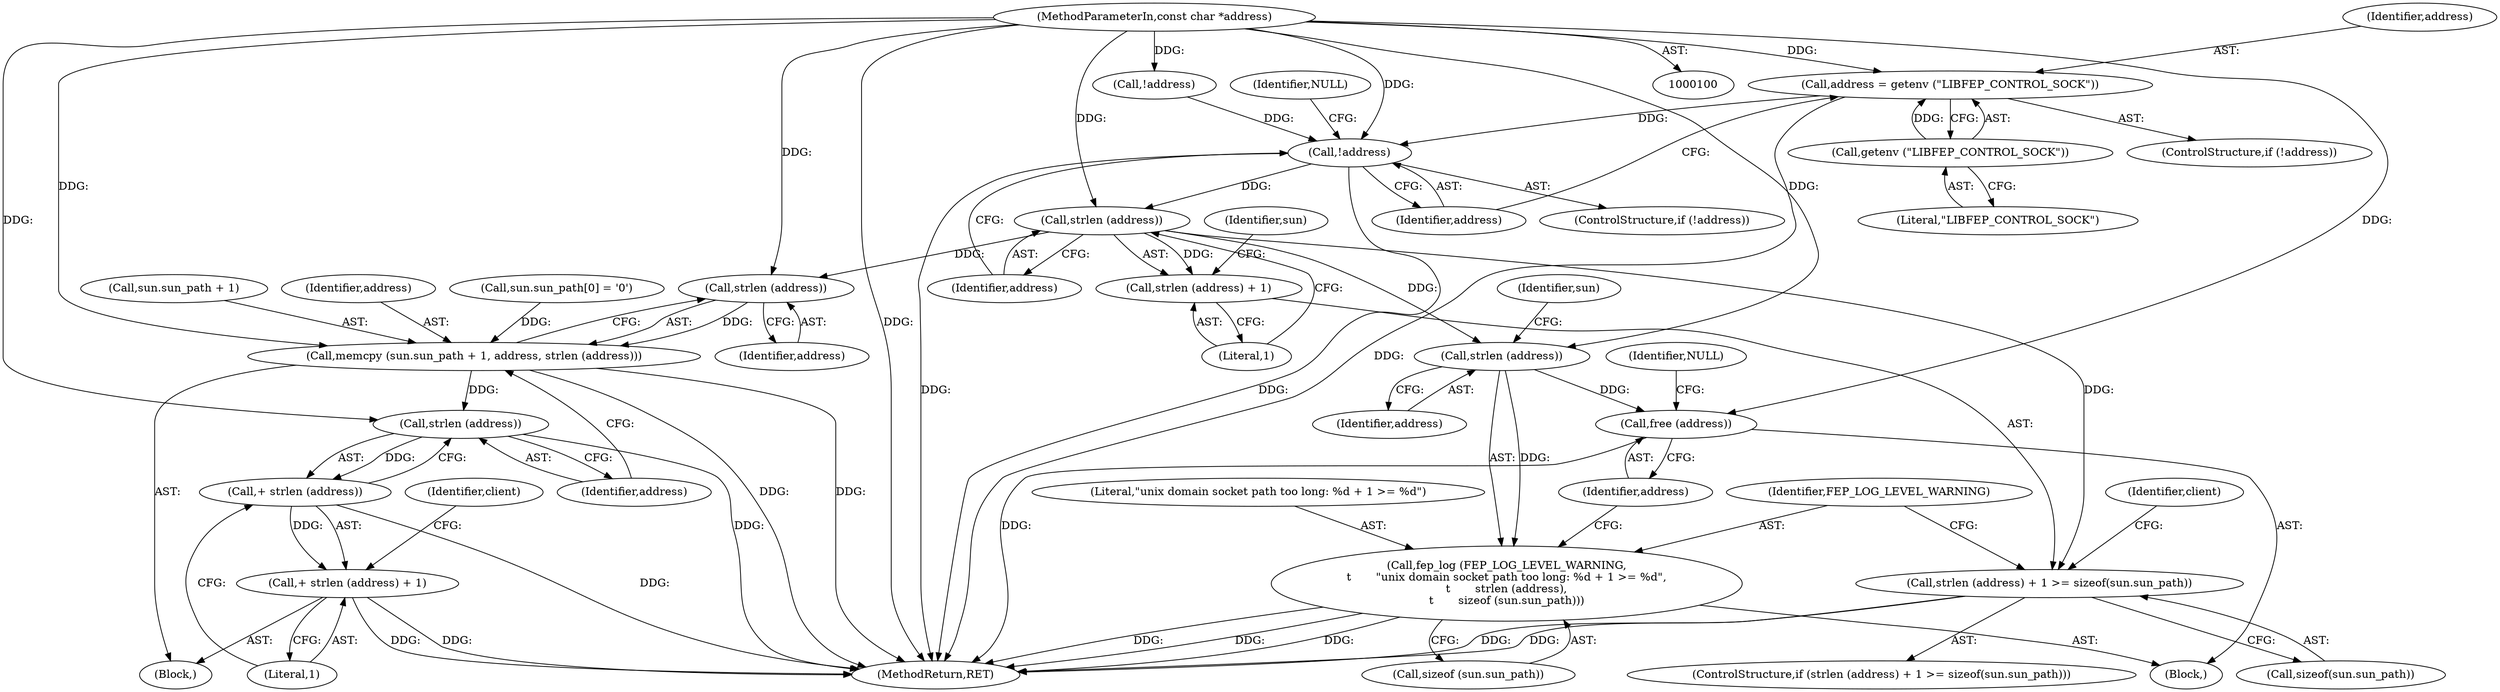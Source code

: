 digraph "0_libfep_293d9d3f_0@API" {
"1000110" [label="(Call,address = getenv (\"LIBFEP_CONTROL_SOCK\"))"];
"1000112" [label="(Call,getenv (\"LIBFEP_CONTROL_SOCK\"))"];
"1000101" [label="(MethodParameterIn,const char *address)"];
"1000115" [label="(Call,!address)"];
"1000122" [label="(Call,strlen (address))"];
"1000120" [label="(Call,strlen (address) + 1 >= sizeof(sun.sun_path))"];
"1000121" [label="(Call,strlen (address) + 1)"];
"1000133" [label="(Call,strlen (address))"];
"1000130" [label="(Call,fep_log (FEP_LOG_LEVEL_WARNING,\n\t       \"unix domain socket path too long: %d + 1 >= %d\",\n\t       strlen (address),\n\t       sizeof (sun.sun_path)))"];
"1000139" [label="(Call,free (address))"];
"1000183" [label="(Call,strlen (address))"];
"1000176" [label="(Call,memcpy (sun.sun_path + 1, address, strlen (address)))"];
"1000187" [label="(Call,strlen (address))"];
"1000186" [label="(Call,+ strlen (address))"];
"1000185" [label="(Call,+ strlen (address) + 1)"];
"1000120" [label="(Call,strlen (address) + 1 >= sizeof(sun.sun_path))"];
"1000137" [label="(Identifier,sun)"];
"1000124" [label="(Literal,1)"];
"1000176" [label="(Call,memcpy (sun.sun_path + 1, address, strlen (address)))"];
"1000121" [label="(Call,strlen (address) + 1)"];
"1000102" [label="(Block,)"];
"1000129" [label="(Block,)"];
"1000184" [label="(Identifier,address)"];
"1000122" [label="(Call,strlen (address))"];
"1000101" [label="(MethodParameterIn,const char *address)"];
"1000127" [label="(Identifier,sun)"];
"1000189" [label="(Literal,1)"];
"1000118" [label="(Identifier,NULL)"];
"1000177" [label="(Call,sun.sun_path + 1)"];
"1000192" [label="(Identifier,client)"];
"1000119" [label="(ControlStructure,if (strlen (address) + 1 >= sizeof(sun.sun_path)))"];
"1000112" [label="(Call,getenv (\"LIBFEP_CONTROL_SOCK\"))"];
"1000139" [label="(Call,free (address))"];
"1000125" [label="(Call,sizeof(sun.sun_path))"];
"1000182" [label="(Identifier,address)"];
"1000114" [label="(ControlStructure,if (!address))"];
"1000107" [label="(ControlStructure,if (!address))"];
"1000186" [label="(Call,+ strlen (address))"];
"1000115" [label="(Call,!address)"];
"1000131" [label="(Identifier,FEP_LOG_LEVEL_WARNING)"];
"1000132" [label="(Literal,\"unix domain socket path too long: %d + 1 >= %d\")"];
"1000188" [label="(Identifier,address)"];
"1000187" [label="(Call,strlen (address))"];
"1000123" [label="(Identifier,address)"];
"1000183" [label="(Call,strlen (address))"];
"1000116" [label="(Identifier,address)"];
"1000133" [label="(Call,strlen (address))"];
"1000111" [label="(Identifier,address)"];
"1000113" [label="(Literal,\"LIBFEP_CONTROL_SOCK\")"];
"1000134" [label="(Identifier,address)"];
"1000169" [label="(Call,sun.sun_path[0] = '\0')"];
"1000140" [label="(Identifier,address)"];
"1000108" [label="(Call,!address)"];
"1000142" [label="(Identifier,NULL)"];
"1000135" [label="(Call,sizeof (sun.sun_path))"];
"1000235" [label="(MethodReturn,RET)"];
"1000130" [label="(Call,fep_log (FEP_LOG_LEVEL_WARNING,\n\t       \"unix domain socket path too long: %d + 1 >= %d\",\n\t       strlen (address),\n\t       sizeof (sun.sun_path)))"];
"1000185" [label="(Call,+ strlen (address) + 1)"];
"1000144" [label="(Identifier,client)"];
"1000110" [label="(Call,address = getenv (\"LIBFEP_CONTROL_SOCK\"))"];
"1000110" -> "1000107"  [label="AST: "];
"1000110" -> "1000112"  [label="CFG: "];
"1000111" -> "1000110"  [label="AST: "];
"1000112" -> "1000110"  [label="AST: "];
"1000116" -> "1000110"  [label="CFG: "];
"1000110" -> "1000235"  [label="DDG: "];
"1000112" -> "1000110"  [label="DDG: "];
"1000101" -> "1000110"  [label="DDG: "];
"1000110" -> "1000115"  [label="DDG: "];
"1000112" -> "1000113"  [label="CFG: "];
"1000113" -> "1000112"  [label="AST: "];
"1000101" -> "1000100"  [label="AST: "];
"1000101" -> "1000235"  [label="DDG: "];
"1000101" -> "1000108"  [label="DDG: "];
"1000101" -> "1000115"  [label="DDG: "];
"1000101" -> "1000122"  [label="DDG: "];
"1000101" -> "1000133"  [label="DDG: "];
"1000101" -> "1000139"  [label="DDG: "];
"1000101" -> "1000176"  [label="DDG: "];
"1000101" -> "1000183"  [label="DDG: "];
"1000101" -> "1000187"  [label="DDG: "];
"1000115" -> "1000114"  [label="AST: "];
"1000115" -> "1000116"  [label="CFG: "];
"1000116" -> "1000115"  [label="AST: "];
"1000118" -> "1000115"  [label="CFG: "];
"1000123" -> "1000115"  [label="CFG: "];
"1000115" -> "1000235"  [label="DDG: "];
"1000115" -> "1000235"  [label="DDG: "];
"1000108" -> "1000115"  [label="DDG: "];
"1000115" -> "1000122"  [label="DDG: "];
"1000122" -> "1000121"  [label="AST: "];
"1000122" -> "1000123"  [label="CFG: "];
"1000123" -> "1000122"  [label="AST: "];
"1000124" -> "1000122"  [label="CFG: "];
"1000122" -> "1000120"  [label="DDG: "];
"1000122" -> "1000121"  [label="DDG: "];
"1000122" -> "1000133"  [label="DDG: "];
"1000122" -> "1000183"  [label="DDG: "];
"1000120" -> "1000119"  [label="AST: "];
"1000120" -> "1000125"  [label="CFG: "];
"1000121" -> "1000120"  [label="AST: "];
"1000125" -> "1000120"  [label="AST: "];
"1000131" -> "1000120"  [label="CFG: "];
"1000144" -> "1000120"  [label="CFG: "];
"1000120" -> "1000235"  [label="DDG: "];
"1000120" -> "1000235"  [label="DDG: "];
"1000121" -> "1000124"  [label="CFG: "];
"1000124" -> "1000121"  [label="AST: "];
"1000127" -> "1000121"  [label="CFG: "];
"1000133" -> "1000130"  [label="AST: "];
"1000133" -> "1000134"  [label="CFG: "];
"1000134" -> "1000133"  [label="AST: "];
"1000137" -> "1000133"  [label="CFG: "];
"1000133" -> "1000130"  [label="DDG: "];
"1000133" -> "1000139"  [label="DDG: "];
"1000130" -> "1000129"  [label="AST: "];
"1000130" -> "1000135"  [label="CFG: "];
"1000131" -> "1000130"  [label="AST: "];
"1000132" -> "1000130"  [label="AST: "];
"1000135" -> "1000130"  [label="AST: "];
"1000140" -> "1000130"  [label="CFG: "];
"1000130" -> "1000235"  [label="DDG: "];
"1000130" -> "1000235"  [label="DDG: "];
"1000130" -> "1000235"  [label="DDG: "];
"1000139" -> "1000129"  [label="AST: "];
"1000139" -> "1000140"  [label="CFG: "];
"1000140" -> "1000139"  [label="AST: "];
"1000142" -> "1000139"  [label="CFG: "];
"1000139" -> "1000235"  [label="DDG: "];
"1000183" -> "1000176"  [label="AST: "];
"1000183" -> "1000184"  [label="CFG: "];
"1000184" -> "1000183"  [label="AST: "];
"1000176" -> "1000183"  [label="CFG: "];
"1000183" -> "1000176"  [label="DDG: "];
"1000176" -> "1000102"  [label="AST: "];
"1000177" -> "1000176"  [label="AST: "];
"1000182" -> "1000176"  [label="AST: "];
"1000188" -> "1000176"  [label="CFG: "];
"1000176" -> "1000235"  [label="DDG: "];
"1000176" -> "1000235"  [label="DDG: "];
"1000169" -> "1000176"  [label="DDG: "];
"1000176" -> "1000187"  [label="DDG: "];
"1000187" -> "1000186"  [label="AST: "];
"1000187" -> "1000188"  [label="CFG: "];
"1000188" -> "1000187"  [label="AST: "];
"1000186" -> "1000187"  [label="CFG: "];
"1000187" -> "1000235"  [label="DDG: "];
"1000187" -> "1000186"  [label="DDG: "];
"1000186" -> "1000185"  [label="AST: "];
"1000189" -> "1000186"  [label="CFG: "];
"1000186" -> "1000235"  [label="DDG: "];
"1000186" -> "1000185"  [label="DDG: "];
"1000185" -> "1000102"  [label="AST: "];
"1000185" -> "1000189"  [label="CFG: "];
"1000189" -> "1000185"  [label="AST: "];
"1000192" -> "1000185"  [label="CFG: "];
"1000185" -> "1000235"  [label="DDG: "];
"1000185" -> "1000235"  [label="DDG: "];
}
